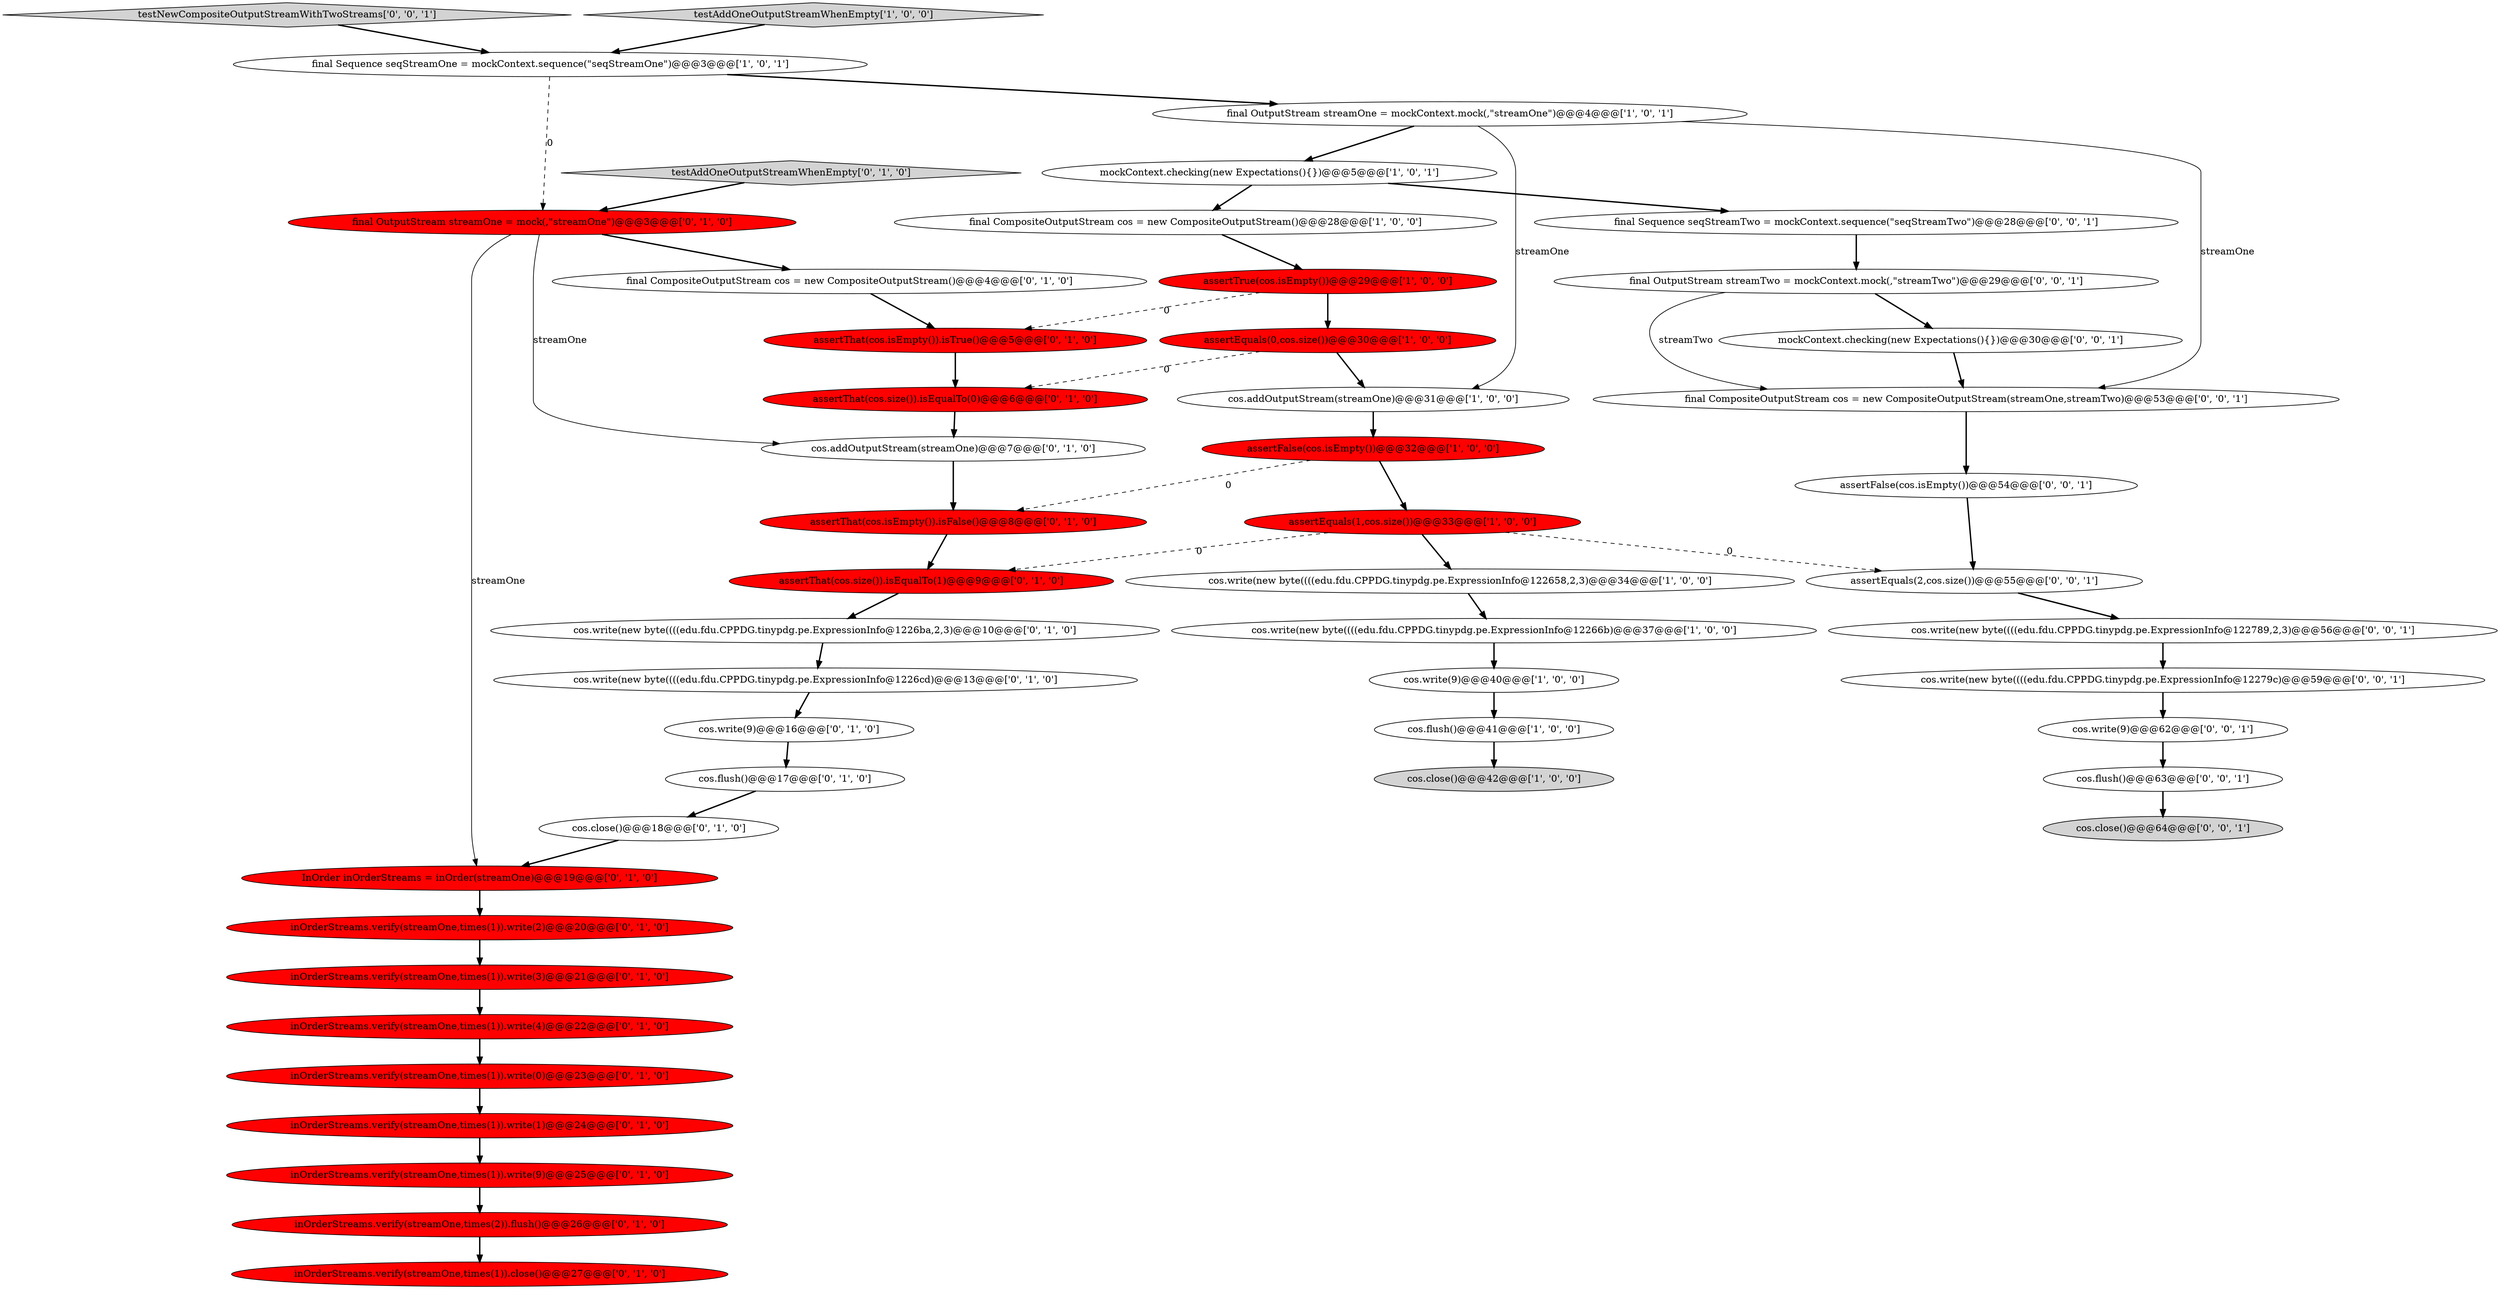 digraph {
14 [style = filled, label = "cos.write(9)@@@40@@@['1', '0', '0']", fillcolor = white, shape = ellipse image = "AAA0AAABBB1BBB"];
28 [style = filled, label = "assertThat(cos.size()).isEqualTo(1)@@@9@@@['0', '1', '0']", fillcolor = red, shape = ellipse image = "AAA1AAABBB2BBB"];
45 [style = filled, label = "assertFalse(cos.isEmpty())@@@54@@@['0', '0', '1']", fillcolor = white, shape = ellipse image = "AAA0AAABBB3BBB"];
41 [style = filled, label = "final OutputStream streamTwo = mockContext.mock(,\"streamTwo\")@@@29@@@['0', '0', '1']", fillcolor = white, shape = ellipse image = "AAA0AAABBB3BBB"];
5 [style = filled, label = "final OutputStream streamOne = mockContext.mock(,\"streamOne\")@@@4@@@['1', '0', '1']", fillcolor = white, shape = ellipse image = "AAA0AAABBB1BBB"];
29 [style = filled, label = "inOrderStreams.verify(streamOne,times(2)).flush()@@@26@@@['0', '1', '0']", fillcolor = red, shape = ellipse image = "AAA1AAABBB2BBB"];
46 [style = filled, label = "cos.close()@@@64@@@['0', '0', '1']", fillcolor = lightgray, shape = ellipse image = "AAA0AAABBB3BBB"];
23 [style = filled, label = "final CompositeOutputStream cos = new CompositeOutputStream()@@@4@@@['0', '1', '0']", fillcolor = white, shape = ellipse image = "AAA0AAABBB2BBB"];
21 [style = filled, label = "final OutputStream streamOne = mock(,\"streamOne\")@@@3@@@['0', '1', '0']", fillcolor = red, shape = ellipse image = "AAA1AAABBB2BBB"];
35 [style = filled, label = "cos.write(new byte((((edu.fdu.CPPDG.tinypdg.pe.ExpressionInfo@1226ba,2,3)@@@10@@@['0', '1', '0']", fillcolor = white, shape = ellipse image = "AAA0AAABBB2BBB"];
16 [style = filled, label = "cos.flush()@@@17@@@['0', '1', '0']", fillcolor = white, shape = ellipse image = "AAA0AAABBB2BBB"];
0 [style = filled, label = "assertFalse(cos.isEmpty())@@@32@@@['1', '0', '0']", fillcolor = red, shape = ellipse image = "AAA1AAABBB1BBB"];
1 [style = filled, label = "cos.addOutputStream(streamOne)@@@31@@@['1', '0', '0']", fillcolor = white, shape = ellipse image = "AAA0AAABBB1BBB"];
2 [style = filled, label = "cos.write(new byte((((edu.fdu.CPPDG.tinypdg.pe.ExpressionInfo@122658,2,3)@@@34@@@['1', '0', '0']", fillcolor = white, shape = ellipse image = "AAA0AAABBB1BBB"];
20 [style = filled, label = "cos.addOutputStream(streamOne)@@@7@@@['0', '1', '0']", fillcolor = white, shape = ellipse image = "AAA0AAABBB2BBB"];
4 [style = filled, label = "cos.flush()@@@41@@@['1', '0', '0']", fillcolor = white, shape = ellipse image = "AAA0AAABBB1BBB"];
48 [style = filled, label = "cos.flush()@@@63@@@['0', '0', '1']", fillcolor = white, shape = ellipse image = "AAA0AAABBB3BBB"];
31 [style = filled, label = "testAddOneOutputStreamWhenEmpty['0', '1', '0']", fillcolor = lightgray, shape = diamond image = "AAA0AAABBB2BBB"];
12 [style = filled, label = "assertTrue(cos.isEmpty())@@@29@@@['1', '0', '0']", fillcolor = red, shape = ellipse image = "AAA1AAABBB1BBB"];
37 [style = filled, label = "testNewCompositeOutputStreamWithTwoStreams['0', '0', '1']", fillcolor = lightgray, shape = diamond image = "AAA0AAABBB3BBB"];
15 [style = filled, label = "assertThat(cos.isEmpty()).isFalse()@@@8@@@['0', '1', '0']", fillcolor = red, shape = ellipse image = "AAA1AAABBB2BBB"];
32 [style = filled, label = "inOrderStreams.verify(streamOne,times(1)).write(1)@@@24@@@['0', '1', '0']", fillcolor = red, shape = ellipse image = "AAA1AAABBB2BBB"];
7 [style = filled, label = "cos.close()@@@42@@@['1', '0', '0']", fillcolor = lightgray, shape = ellipse image = "AAA0AAABBB1BBB"];
36 [style = filled, label = "inOrderStreams.verify(streamOne,times(1)).write(9)@@@25@@@['0', '1', '0']", fillcolor = red, shape = ellipse image = "AAA1AAABBB2BBB"];
42 [style = filled, label = "assertEquals(2,cos.size())@@@55@@@['0', '0', '1']", fillcolor = white, shape = ellipse image = "AAA0AAABBB3BBB"];
30 [style = filled, label = "inOrderStreams.verify(streamOne,times(1)).write(4)@@@22@@@['0', '1', '0']", fillcolor = red, shape = ellipse image = "AAA1AAABBB2BBB"];
11 [style = filled, label = "final CompositeOutputStream cos = new CompositeOutputStream()@@@28@@@['1', '0', '0']", fillcolor = white, shape = ellipse image = "AAA0AAABBB1BBB"];
13 [style = filled, label = "mockContext.checking(new Expectations(){})@@@5@@@['1', '0', '1']", fillcolor = white, shape = ellipse image = "AAA0AAABBB1BBB"];
6 [style = filled, label = "assertEquals(0,cos.size())@@@30@@@['1', '0', '0']", fillcolor = red, shape = ellipse image = "AAA1AAABBB1BBB"];
18 [style = filled, label = "inOrderStreams.verify(streamOne,times(1)).write(2)@@@20@@@['0', '1', '0']", fillcolor = red, shape = ellipse image = "AAA1AAABBB2BBB"];
9 [style = filled, label = "final Sequence seqStreamOne = mockContext.sequence(\"seqStreamOne\")@@@3@@@['1', '0', '1']", fillcolor = white, shape = ellipse image = "AAA0AAABBB1BBB"];
22 [style = filled, label = "cos.write(9)@@@16@@@['0', '1', '0']", fillcolor = white, shape = ellipse image = "AAA0AAABBB2BBB"];
33 [style = filled, label = "assertThat(cos.isEmpty()).isTrue()@@@5@@@['0', '1', '0']", fillcolor = red, shape = ellipse image = "AAA1AAABBB2BBB"];
8 [style = filled, label = "testAddOneOutputStreamWhenEmpty['1', '0', '0']", fillcolor = lightgray, shape = diamond image = "AAA0AAABBB1BBB"];
26 [style = filled, label = "InOrder inOrderStreams = inOrder(streamOne)@@@19@@@['0', '1', '0']", fillcolor = red, shape = ellipse image = "AAA1AAABBB2BBB"];
47 [style = filled, label = "cos.write(9)@@@62@@@['0', '0', '1']", fillcolor = white, shape = ellipse image = "AAA0AAABBB3BBB"];
10 [style = filled, label = "assertEquals(1,cos.size())@@@33@@@['1', '0', '0']", fillcolor = red, shape = ellipse image = "AAA1AAABBB1BBB"];
19 [style = filled, label = "assertThat(cos.size()).isEqualTo(0)@@@6@@@['0', '1', '0']", fillcolor = red, shape = ellipse image = "AAA1AAABBB2BBB"];
43 [style = filled, label = "final Sequence seqStreamTwo = mockContext.sequence(\"seqStreamTwo\")@@@28@@@['0', '0', '1']", fillcolor = white, shape = ellipse image = "AAA0AAABBB3BBB"];
44 [style = filled, label = "cos.write(new byte((((edu.fdu.CPPDG.tinypdg.pe.ExpressionInfo@122789,2,3)@@@56@@@['0', '0', '1']", fillcolor = white, shape = ellipse image = "AAA0AAABBB3BBB"];
27 [style = filled, label = "inOrderStreams.verify(streamOne,times(1)).close()@@@27@@@['0', '1', '0']", fillcolor = red, shape = ellipse image = "AAA1AAABBB2BBB"];
39 [style = filled, label = "mockContext.checking(new Expectations(){})@@@30@@@['0', '0', '1']", fillcolor = white, shape = ellipse image = "AAA0AAABBB3BBB"];
3 [style = filled, label = "cos.write(new byte((((edu.fdu.CPPDG.tinypdg.pe.ExpressionInfo@12266b)@@@37@@@['1', '0', '0']", fillcolor = white, shape = ellipse image = "AAA0AAABBB1BBB"];
24 [style = filled, label = "cos.close()@@@18@@@['0', '1', '0']", fillcolor = white, shape = ellipse image = "AAA0AAABBB2BBB"];
38 [style = filled, label = "cos.write(new byte((((edu.fdu.CPPDG.tinypdg.pe.ExpressionInfo@12279c)@@@59@@@['0', '0', '1']", fillcolor = white, shape = ellipse image = "AAA0AAABBB3BBB"];
17 [style = filled, label = "inOrderStreams.verify(streamOne,times(1)).write(0)@@@23@@@['0', '1', '0']", fillcolor = red, shape = ellipse image = "AAA1AAABBB2BBB"];
34 [style = filled, label = "inOrderStreams.verify(streamOne,times(1)).write(3)@@@21@@@['0', '1', '0']", fillcolor = red, shape = ellipse image = "AAA1AAABBB2BBB"];
40 [style = filled, label = "final CompositeOutputStream cos = new CompositeOutputStream(streamOne,streamTwo)@@@53@@@['0', '0', '1']", fillcolor = white, shape = ellipse image = "AAA0AAABBB3BBB"];
25 [style = filled, label = "cos.write(new byte((((edu.fdu.CPPDG.tinypdg.pe.ExpressionInfo@1226cd)@@@13@@@['0', '1', '0']", fillcolor = white, shape = ellipse image = "AAA0AAABBB2BBB"];
12->33 [style = dashed, label="0"];
30->17 [style = bold, label=""];
25->22 [style = bold, label=""];
47->48 [style = bold, label=""];
22->16 [style = bold, label=""];
5->40 [style = solid, label="streamOne"];
36->29 [style = bold, label=""];
18->34 [style = bold, label=""];
19->20 [style = bold, label=""];
2->3 [style = bold, label=""];
16->24 [style = bold, label=""];
3->14 [style = bold, label=""];
26->18 [style = bold, label=""];
0->15 [style = dashed, label="0"];
10->28 [style = dashed, label="0"];
11->12 [style = bold, label=""];
31->21 [style = bold, label=""];
1->0 [style = bold, label=""];
17->32 [style = bold, label=""];
21->26 [style = solid, label="streamOne"];
10->42 [style = dashed, label="0"];
12->6 [style = bold, label=""];
13->11 [style = bold, label=""];
34->30 [style = bold, label=""];
5->1 [style = solid, label="streamOne"];
4->7 [style = bold, label=""];
44->38 [style = bold, label=""];
21->20 [style = solid, label="streamOne"];
37->9 [style = bold, label=""];
35->25 [style = bold, label=""];
48->46 [style = bold, label=""];
6->1 [style = bold, label=""];
24->26 [style = bold, label=""];
29->27 [style = bold, label=""];
28->35 [style = bold, label=""];
0->10 [style = bold, label=""];
23->33 [style = bold, label=""];
42->44 [style = bold, label=""];
15->28 [style = bold, label=""];
9->21 [style = dashed, label="0"];
39->40 [style = bold, label=""];
13->43 [style = bold, label=""];
5->13 [style = bold, label=""];
6->19 [style = dashed, label="0"];
8->9 [style = bold, label=""];
45->42 [style = bold, label=""];
9->5 [style = bold, label=""];
38->47 [style = bold, label=""];
32->36 [style = bold, label=""];
43->41 [style = bold, label=""];
10->2 [style = bold, label=""];
40->45 [style = bold, label=""];
33->19 [style = bold, label=""];
41->39 [style = bold, label=""];
41->40 [style = solid, label="streamTwo"];
20->15 [style = bold, label=""];
14->4 [style = bold, label=""];
21->23 [style = bold, label=""];
}
